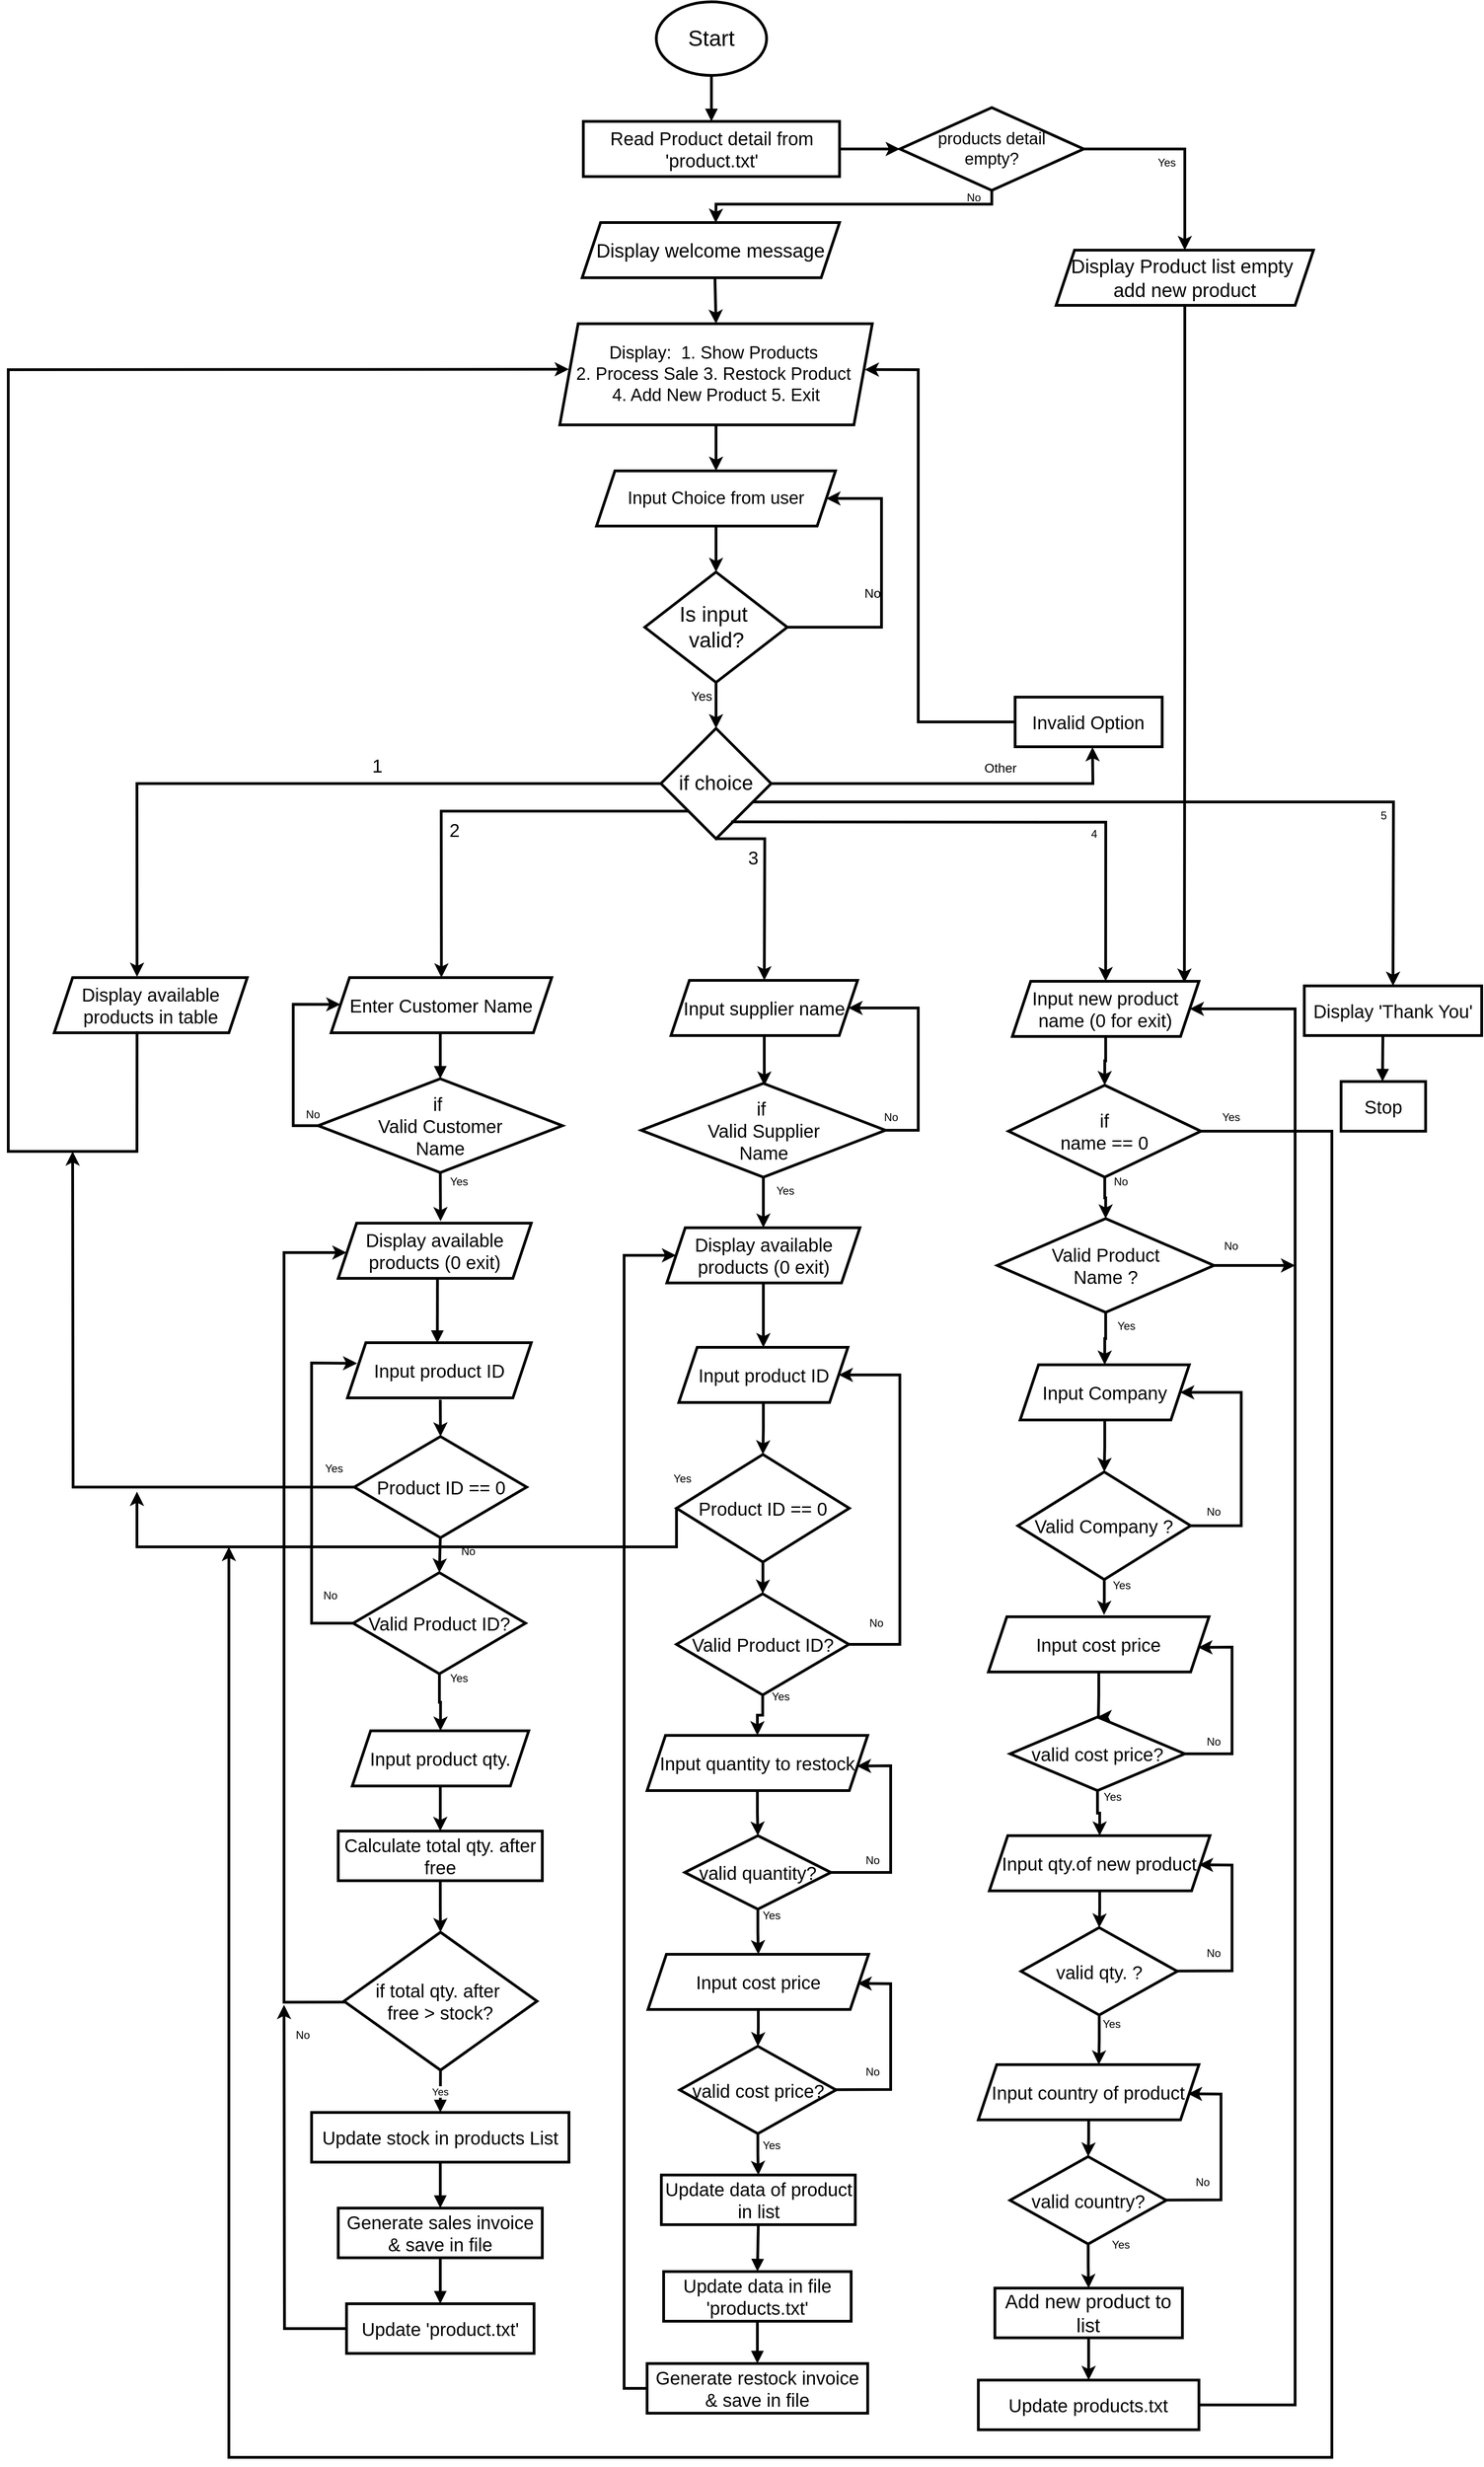 <mxfile version="27.0.3">
  <diagram id="C5RBs43oDa-KdzZeNtuy" name="Page-1">
    <mxGraphModel grid="1" page="1" gridSize="10" guides="1" tooltips="1" connect="1" arrows="1" fold="1" pageScale="1" pageWidth="827" pageHeight="1169" math="0" shadow="0">
      <root>
        <mxCell id="WIyWlLk6GJQsqaUBKTNV-0" />
        <mxCell id="WIyWlLk6GJQsqaUBKTNV-1" parent="WIyWlLk6GJQsqaUBKTNV-0" />
        <mxCell id="2gYAxQZ4vQrhyPW2zkAL-4" value="Is input &#xa;valid?" style="rhombus;strokeWidth=3;whiteSpace=wrap;fontSize=23;" vertex="1" parent="WIyWlLk6GJQsqaUBKTNV-1">
          <mxGeometry x="1002.5" y="420" width="155" height="120" as="geometry" />
        </mxCell>
        <mxCell id="2gYAxQZ4vQrhyPW2zkAL-9" value="Invalid Option" style="whiteSpace=wrap;strokeWidth=3;fontSize=20;" vertex="1" parent="WIyWlLk6GJQsqaUBKTNV-1">
          <mxGeometry x="1405.37" y="556" width="160" height="54" as="geometry" />
        </mxCell>
        <mxCell id="2gYAxQZ4vQrhyPW2zkAL-15" value="Product ID == 0" style="rhombus;strokeWidth=3;whiteSpace=wrap;fontSize=20;" vertex="1" parent="WIyWlLk6GJQsqaUBKTNV-1">
          <mxGeometry x="686.5" y="1360" width="187.5" height="110" as="geometry" />
        </mxCell>
        <mxCell id="2gYAxQZ4vQrhyPW2zkAL-18" value="if total qty. after &#xa;free &gt; stock?" style="rhombus;strokeWidth=3;whiteSpace=wrap;fontSize=20;" vertex="1" parent="WIyWlLk6GJQsqaUBKTNV-1">
          <mxGeometry x="675.25" y="1899" width="210" height="150" as="geometry" />
        </mxCell>
        <mxCell id="2gYAxQZ4vQrhyPW2zkAL-19" value="Update stock in products List" style="whiteSpace=wrap;strokeWidth=3;fontSize=20;" vertex="1" parent="WIyWlLk6GJQsqaUBKTNV-1">
          <mxGeometry x="640" y="2095" width="280" height="54" as="geometry" />
        </mxCell>
        <mxCell id="2gYAxQZ4vQrhyPW2zkAL-20" value="Generate sales invoice &amp; save in file" style="whiteSpace=wrap;strokeWidth=3;fontSize=20;" vertex="1" parent="WIyWlLk6GJQsqaUBKTNV-1">
          <mxGeometry x="669" y="2199" width="222" height="54" as="geometry" />
        </mxCell>
        <mxCell id="nobR14GcMmVZkd8fnn23-157" style="edgeStyle=orthogonalEdgeStyle;rounded=0;orthogonalLoop=1;jettySize=auto;html=1;strokeWidth=3;" edge="1" parent="WIyWlLk6GJQsqaUBKTNV-1" source="2gYAxQZ4vQrhyPW2zkAL-21">
          <mxGeometry relative="1" as="geometry">
            <mxPoint x="610" y="1978" as="targetPoint" />
          </mxGeometry>
        </mxCell>
        <mxCell id="2gYAxQZ4vQrhyPW2zkAL-21" value="Update &#39;product.txt&#39;" style="whiteSpace=wrap;strokeWidth=3;fontSize=20;" vertex="1" parent="WIyWlLk6GJQsqaUBKTNV-1">
          <mxGeometry x="678" y="2303" width="204" height="54" as="geometry" />
        </mxCell>
        <mxCell id="nobR14GcMmVZkd8fnn23-161" style="edgeStyle=orthogonalEdgeStyle;rounded=0;orthogonalLoop=1;jettySize=auto;html=1;entryX=0.5;entryY=0;entryDx=0;entryDy=0;strokeWidth=3;" edge="1" parent="WIyWlLk6GJQsqaUBKTNV-1" source="2gYAxQZ4vQrhyPW2zkAL-25" target="nobR14GcMmVZkd8fnn23-159">
          <mxGeometry relative="1" as="geometry" />
        </mxCell>
        <mxCell id="nobR14GcMmVZkd8fnn23-174" style="edgeStyle=orthogonalEdgeStyle;rounded=0;orthogonalLoop=1;jettySize=auto;html=1;exitX=0;exitY=0.5;exitDx=0;exitDy=0;strokeWidth=3;" edge="1" parent="WIyWlLk6GJQsqaUBKTNV-1" source="2gYAxQZ4vQrhyPW2zkAL-25">
          <mxGeometry relative="1" as="geometry">
            <mxPoint x="450" y="1420" as="targetPoint" />
            <Array as="points">
              <mxPoint x="1037" y="1480" />
              <mxPoint x="450" y="1480" />
            </Array>
          </mxGeometry>
        </mxCell>
        <mxCell id="2gYAxQZ4vQrhyPW2zkAL-25" value="Product ID == 0" style="rhombus;strokeWidth=3;whiteSpace=wrap;fontSize=20;" vertex="1" parent="WIyWlLk6GJQsqaUBKTNV-1">
          <mxGeometry x="1037" y="1379.5" width="188" height="117" as="geometry" />
        </mxCell>
        <mxCell id="nobR14GcMmVZkd8fnn23-61" style="edgeStyle=orthogonalEdgeStyle;rounded=0;orthogonalLoop=1;jettySize=auto;html=1;entryX=0.5;entryY=0;entryDx=0;entryDy=0;strokeWidth=3;" edge="1" parent="WIyWlLk6GJQsqaUBKTNV-1" source="2gYAxQZ4vQrhyPW2zkAL-27" target="2QDO2DE-Og6qvGLziXUL-4">
          <mxGeometry relative="1" as="geometry" />
        </mxCell>
        <mxCell id="2gYAxQZ4vQrhyPW2zkAL-27" value="valid quantity?" style="rhombus;strokeWidth=3;whiteSpace=wrap;fontSize=20;" vertex="1" parent="WIyWlLk6GJQsqaUBKTNV-1">
          <mxGeometry x="1046" y="1794" width="159" height="80" as="geometry" />
        </mxCell>
        <mxCell id="nobR14GcMmVZkd8fnn23-69" style="edgeStyle=orthogonalEdgeStyle;rounded=0;orthogonalLoop=1;jettySize=auto;html=1;entryX=0.5;entryY=0;entryDx=0;entryDy=0;strokeWidth=3;" edge="1" parent="WIyWlLk6GJQsqaUBKTNV-1" source="2gYAxQZ4vQrhyPW2zkAL-29" target="2gYAxQZ4vQrhyPW2zkAL-30">
          <mxGeometry relative="1" as="geometry" />
        </mxCell>
        <mxCell id="2gYAxQZ4vQrhyPW2zkAL-29" value="valid cost price?" style="rhombus;strokeWidth=3;whiteSpace=wrap;fontSize=20;" vertex="1" parent="WIyWlLk6GJQsqaUBKTNV-1">
          <mxGeometry x="1040.5" y="2023" width="170" height="95" as="geometry" />
        </mxCell>
        <mxCell id="2gYAxQZ4vQrhyPW2zkAL-30" value="Update data of product in list" style="whiteSpace=wrap;strokeWidth=3;fontSize=20;" vertex="1" parent="WIyWlLk6GJQsqaUBKTNV-1">
          <mxGeometry x="1020.5" y="2163" width="211" height="54" as="geometry" />
        </mxCell>
        <mxCell id="2gYAxQZ4vQrhyPW2zkAL-31" value="Update data in file &#39;products.txt&#39;" style="whiteSpace=wrap;strokeWidth=3;fontSize=20;" vertex="1" parent="WIyWlLk6GJQsqaUBKTNV-1">
          <mxGeometry x="1023" y="2268" width="204" height="54" as="geometry" />
        </mxCell>
        <mxCell id="nobR14GcMmVZkd8fnn23-166" style="edgeStyle=orthogonalEdgeStyle;rounded=0;orthogonalLoop=1;jettySize=auto;html=1;entryX=0;entryY=0.5;entryDx=0;entryDy=0;strokeWidth=3;" edge="1" parent="WIyWlLk6GJQsqaUBKTNV-1" source="2gYAxQZ4vQrhyPW2zkAL-32" target="nobR14GcMmVZkd8fnn23-57">
          <mxGeometry relative="1" as="geometry">
            <Array as="points">
              <mxPoint x="980" y="2395" />
              <mxPoint x="980" y="1163" />
            </Array>
          </mxGeometry>
        </mxCell>
        <mxCell id="2gYAxQZ4vQrhyPW2zkAL-32" value="Generate restock invoice &amp; save in file" style="whiteSpace=wrap;strokeWidth=3;fontSize=20;" vertex="1" parent="WIyWlLk6GJQsqaUBKTNV-1">
          <mxGeometry x="1005" y="2368" width="240" height="54" as="geometry" />
        </mxCell>
        <mxCell id="2gYAxQZ4vQrhyPW2zkAL-34" value="Display &#39;Thank You&#39;" style="whiteSpace=wrap;strokeWidth=3;fontSize=20;" vertex="1" parent="WIyWlLk6GJQsqaUBKTNV-1">
          <mxGeometry x="1720" y="870" width="193" height="54" as="geometry" />
        </mxCell>
        <mxCell id="2gYAxQZ4vQrhyPW2zkAL-35" value="Stop" style="whiteSpace=wrap;strokeWidth=3;fontSize=20;" vertex="1" parent="WIyWlLk6GJQsqaUBKTNV-1">
          <mxGeometry x="1760" y="974" width="92" height="54" as="geometry" />
        </mxCell>
        <mxCell id="2gYAxQZ4vQrhyPW2zkAL-51" value="" style="curved=1;startArrow=none;endArrow=block;rounded=0;entryX=0.5;entryY=0;entryDx=0;entryDy=0;strokeWidth=3;" edge="1" parent="WIyWlLk6GJQsqaUBKTNV-1" target="nobR14GcMmVZkd8fnn23-43">
          <mxGeometry relative="1" as="geometry">
            <Array as="points" />
            <mxPoint x="780" y="922" as="sourcePoint" />
            <mxPoint x="780" y="970" as="targetPoint" />
          </mxGeometry>
        </mxCell>
        <mxCell id="2gYAxQZ4vQrhyPW2zkAL-60" value="Yes" style="curved=1;startArrow=none;endArrow=block;exitX=0.5;exitY=1;entryX=0.5;entryY=0;rounded=0;strokeWidth=3;" edge="1" parent="WIyWlLk6GJQsqaUBKTNV-1" source="2gYAxQZ4vQrhyPW2zkAL-18" target="2gYAxQZ4vQrhyPW2zkAL-19">
          <mxGeometry relative="1" as="geometry">
            <Array as="points" />
          </mxGeometry>
        </mxCell>
        <mxCell id="2gYAxQZ4vQrhyPW2zkAL-61" value="" style="curved=1;startArrow=none;endArrow=block;exitX=0.5;exitY=1;entryX=0.5;entryY=0;rounded=0;strokeWidth=3;" edge="1" parent="WIyWlLk6GJQsqaUBKTNV-1" source="2gYAxQZ4vQrhyPW2zkAL-19" target="2gYAxQZ4vQrhyPW2zkAL-20">
          <mxGeometry relative="1" as="geometry">
            <Array as="points" />
          </mxGeometry>
        </mxCell>
        <mxCell id="2gYAxQZ4vQrhyPW2zkAL-62" value="" style="curved=1;startArrow=none;endArrow=block;exitX=0.5;exitY=1;entryX=0.5;entryY=0;rounded=0;strokeWidth=3;" edge="1" parent="WIyWlLk6GJQsqaUBKTNV-1" source="2gYAxQZ4vQrhyPW2zkAL-20" target="2gYAxQZ4vQrhyPW2zkAL-21">
          <mxGeometry relative="1" as="geometry">
            <Array as="points" />
          </mxGeometry>
        </mxCell>
        <mxCell id="2gYAxQZ4vQrhyPW2zkAL-76" value="" style="curved=1;startArrow=none;endArrow=block;exitX=0.5;exitY=1;entryX=0.5;entryY=0;rounded=0;strokeWidth=3;" edge="1" parent="WIyWlLk6GJQsqaUBKTNV-1" source="2gYAxQZ4vQrhyPW2zkAL-30" target="2gYAxQZ4vQrhyPW2zkAL-31">
          <mxGeometry relative="1" as="geometry">
            <Array as="points" />
          </mxGeometry>
        </mxCell>
        <mxCell id="2gYAxQZ4vQrhyPW2zkAL-77" value="" style="curved=1;startArrow=none;endArrow=block;exitX=0.5;exitY=1;entryX=0.5;entryY=0;rounded=0;strokeWidth=3;" edge="1" parent="WIyWlLk6GJQsqaUBKTNV-1" source="2gYAxQZ4vQrhyPW2zkAL-31" target="2gYAxQZ4vQrhyPW2zkAL-32">
          <mxGeometry relative="1" as="geometry">
            <Array as="points" />
          </mxGeometry>
        </mxCell>
        <mxCell id="2gYAxQZ4vQrhyPW2zkAL-81" value="" style="curved=1;startArrow=none;endArrow=block;exitX=0.5;exitY=1.01;entryX=0.49;entryY=0.01;rounded=0;strokeWidth=3;" edge="1" parent="WIyWlLk6GJQsqaUBKTNV-1" target="2gYAxQZ4vQrhyPW2zkAL-35">
          <mxGeometry relative="1" as="geometry">
            <Array as="points" />
            <mxPoint x="1805.5" y="924" as="sourcePoint" />
          </mxGeometry>
        </mxCell>
        <mxCell id="2gYAxQZ4vQrhyPW2zkAL-83" value="&lt;font style=&quot;font-size: 24px;&quot;&gt;Start&lt;/font&gt;" style="ellipse;whiteSpace=wrap;html=1;strokeWidth=3;" vertex="1" parent="WIyWlLk6GJQsqaUBKTNV-1">
          <mxGeometry x="1015" y="-200" width="120" height="80" as="geometry" />
        </mxCell>
        <mxCell id="2gYAxQZ4vQrhyPW2zkAL-84" value="&lt;font style=&quot;font-size: 19px;&quot;&gt;Input Choice from user&lt;/font&gt;" style="shape=parallelogram;perimeter=parallelogramPerimeter;whiteSpace=wrap;html=1;fixedSize=1;strokeWidth=3;" vertex="1" parent="WIyWlLk6GJQsqaUBKTNV-1">
          <mxGeometry x="950" y="310" width="260" height="60" as="geometry" />
        </mxCell>
        <mxCell id="2gYAxQZ4vQrhyPW2zkAL-93" value="" style="curved=1;startArrow=none;endArrow=block;exitX=0.5;exitY=1;rounded=0;exitDx=0;exitDy=0;strokeWidth=3;" edge="1" parent="WIyWlLk6GJQsqaUBKTNV-1" source="2gYAxQZ4vQrhyPW2zkAL-83" target="2gYAxQZ4vQrhyPW2zkAL-2">
          <mxGeometry relative="1" as="geometry">
            <Array as="points" />
            <mxPoint x="1069" y="490" as="sourcePoint" />
            <mxPoint x="1071" y="660" as="targetPoint" />
          </mxGeometry>
        </mxCell>
        <mxCell id="nobR14GcMmVZkd8fnn23-144" style="edgeStyle=orthogonalEdgeStyle;rounded=0;orthogonalLoop=1;jettySize=auto;html=1;entryX=0;entryY=0.5;entryDx=0;entryDy=0;strokeWidth=3;" edge="1" parent="WIyWlLk6GJQsqaUBKTNV-1" source="2gYAxQZ4vQrhyPW2zkAL-2" target="nobR14GcMmVZkd8fnn23-142">
          <mxGeometry relative="1" as="geometry" />
        </mxCell>
        <mxCell id="2gYAxQZ4vQrhyPW2zkAL-2" value="Read Product detail from &#39;product.txt&#39;" style="whiteSpace=wrap;strokeWidth=3;fontSize=20;" vertex="1" parent="WIyWlLk6GJQsqaUBKTNV-1">
          <mxGeometry x="935.62" y="-70" width="278.75" height="60" as="geometry" />
        </mxCell>
        <mxCell id="2gYAxQZ4vQrhyPW2zkAL-94" value="&lt;font style=&quot;font-size: 19px;&quot;&gt;Display:&amp;nbsp;&amp;nbsp;&lt;/font&gt;&lt;span style=&quot;font-size: 19px; background-color: transparent; color: light-dark(rgb(0, 0, 0), rgb(255, 255, 255));&quot;&gt;1. Show Products&amp;nbsp;&lt;/span&gt;&lt;div&gt;&lt;div&gt;&lt;font style=&quot;font-size: 19px;&quot;&gt;2. Process Sale&amp;nbsp;&lt;/font&gt;&lt;span style=&quot;font-size: 19px; background-color: transparent; color: light-dark(rgb(0, 0, 0), rgb(255, 255, 255));&quot;&gt;3.&amp;nbsp;&lt;/span&gt;&lt;span style=&quot;font-size: 19px; background-color: transparent; color: light-dark(rgb(0, 0, 0), rgb(255, 255, 255));&quot;&gt;Restock Product&amp;nbsp;&lt;/span&gt;&lt;/div&gt;&lt;div&gt;&lt;span style=&quot;background-color: transparent; color: light-dark(rgb(0, 0, 0), rgb(255, 255, 255));&quot;&gt;&lt;font style=&quot;font-size: 19px;&quot;&gt;4. Add New Product&amp;nbsp;&lt;/font&gt;&lt;/span&gt;&lt;span style=&quot;font-size: 19px; background-color: transparent; color: light-dark(rgb(0, 0, 0), rgb(255, 255, 255));&quot;&gt;5. Exit&lt;/span&gt;&lt;/div&gt;&lt;/div&gt;" style="shape=parallelogram;perimeter=parallelogramPerimeter;whiteSpace=wrap;html=1;fixedSize=1;strokeWidth=3;" vertex="1" parent="WIyWlLk6GJQsqaUBKTNV-1">
          <mxGeometry x="910" y="150" width="340" height="110" as="geometry" />
        </mxCell>
        <mxCell id="2gYAxQZ4vQrhyPW2zkAL-96" value="&lt;font style=&quot;font-size: 22px;&quot;&gt;if choice&lt;/font&gt;" style="strokeWidth=3;html=1;shape=mxgraph.flowchart.decision;whiteSpace=wrap;" vertex="1" parent="WIyWlLk6GJQsqaUBKTNV-1">
          <mxGeometry x="1020" y="590" width="120" height="120" as="geometry" />
        </mxCell>
        <mxCell id="2gYAxQZ4vQrhyPW2zkAL-97" value="" style="endArrow=classic;html=1;rounded=0;entryX=0.429;entryY=-0.014;entryDx=0;entryDy=0;exitX=0;exitY=0.5;exitDx=0;exitDy=0;exitPerimeter=0;strokeWidth=3;entryPerimeter=0;" edge="1" parent="WIyWlLk6GJQsqaUBKTNV-1" source="2gYAxQZ4vQrhyPW2zkAL-96" target="nobR14GcMmVZkd8fnn23-28">
          <mxGeometry width="50" height="50" relative="1" as="geometry">
            <mxPoint x="1032" y="733" as="sourcePoint" />
            <mxPoint x="433" y="930" as="targetPoint" />
            <Array as="points">
              <mxPoint x="450" y="650" />
            </Array>
          </mxGeometry>
        </mxCell>
        <mxCell id="2gYAxQZ4vQrhyPW2zkAL-101" value="&lt;font style=&quot;font-size: 20px;&quot;&gt;1&lt;/font&gt;" style="text;html=1;align=center;verticalAlign=middle;resizable=0;points=[];autosize=1;strokeColor=none;fillColor=none;strokeWidth=3;" vertex="1" parent="WIyWlLk6GJQsqaUBKTNV-1">
          <mxGeometry x="696" y="610" width="30" height="40" as="geometry" />
        </mxCell>
        <mxCell id="2gYAxQZ4vQrhyPW2zkAL-102" value="&lt;font style=&quot;font-size: 20px;&quot;&gt;2&lt;/font&gt;" style="text;html=1;align=center;verticalAlign=middle;resizable=0;points=[];autosize=1;strokeColor=none;fillColor=none;strokeWidth=3;" vertex="1" parent="WIyWlLk6GJQsqaUBKTNV-1">
          <mxGeometry x="780" y="680" width="30" height="40" as="geometry" />
        </mxCell>
        <mxCell id="2gYAxQZ4vQrhyPW2zkAL-104" value="&lt;font style=&quot;font-size: 20px;&quot;&gt;3&lt;/font&gt;" style="text;html=1;align=center;verticalAlign=middle;resizable=0;points=[];autosize=1;strokeColor=none;fillColor=none;strokeWidth=3;" vertex="1" parent="WIyWlLk6GJQsqaUBKTNV-1">
          <mxGeometry x="1105" y="710" width="30" height="40" as="geometry" />
        </mxCell>
        <mxCell id="2gYAxQZ4vQrhyPW2zkAL-135" value="" style="endArrow=classic;html=1;rounded=0;entryX=0.526;entryY=1.007;entryDx=0;entryDy=0;exitX=1;exitY=0.5;exitDx=0;exitDy=0;exitPerimeter=0;strokeWidth=3;entryPerimeter=0;" edge="1" parent="WIyWlLk6GJQsqaUBKTNV-1" source="2gYAxQZ4vQrhyPW2zkAL-96" target="2gYAxQZ4vQrhyPW2zkAL-9">
          <mxGeometry width="50" height="50" relative="1" as="geometry">
            <mxPoint x="1111" y="713" as="sourcePoint" />
            <mxPoint x="1640.04" y="1006.026" as="targetPoint" />
            <Array as="points">
              <mxPoint x="1490" y="650" />
            </Array>
          </mxGeometry>
        </mxCell>
        <mxCell id="2gYAxQZ4vQrhyPW2zkAL-138" value="&lt;font style=&quot;font-size: 20px;&quot;&gt;Enter Customer Name&lt;/font&gt;" style="shape=parallelogram;perimeter=parallelogramPerimeter;whiteSpace=wrap;html=1;fixedSize=1;strokeWidth=3;" vertex="1" parent="WIyWlLk6GJQsqaUBKTNV-1">
          <mxGeometry x="661.25" y="861" width="240" height="60" as="geometry" />
        </mxCell>
        <mxCell id="2QDO2DE-Og6qvGLziXUL-3" value="&lt;span style=&quot;font-size: 20px;&quot;&gt;Input product qty.&lt;/span&gt;" style="shape=parallelogram;perimeter=parallelogramPerimeter;whiteSpace=wrap;html=1;fixedSize=1;strokeWidth=3;" vertex="1" parent="WIyWlLk6GJQsqaUBKTNV-1">
          <mxGeometry x="684.25" y="1680" width="192" height="60" as="geometry" />
        </mxCell>
        <mxCell id="nobR14GcMmVZkd8fnn23-65" style="edgeStyle=orthogonalEdgeStyle;rounded=0;orthogonalLoop=1;jettySize=auto;html=1;entryX=0.5;entryY=0;entryDx=0;entryDy=0;strokeWidth=3;" edge="1" parent="WIyWlLk6GJQsqaUBKTNV-1" source="2QDO2DE-Og6qvGLziXUL-4" target="2gYAxQZ4vQrhyPW2zkAL-29">
          <mxGeometry relative="1" as="geometry" />
        </mxCell>
        <mxCell id="2QDO2DE-Og6qvGLziXUL-4" value="&lt;span style=&quot;font-size: 20px;&quot;&gt;Input cost price&lt;/span&gt;" style="shape=parallelogram;perimeter=parallelogramPerimeter;whiteSpace=wrap;html=1;fixedSize=1;strokeWidth=3;" vertex="1" parent="WIyWlLk6GJQsqaUBKTNV-1">
          <mxGeometry x="1006" y="1923" width="240" height="60" as="geometry" />
        </mxCell>
        <mxCell id="nobR14GcMmVZkd8fnn23-60" style="edgeStyle=orthogonalEdgeStyle;rounded=0;orthogonalLoop=1;jettySize=auto;html=1;entryX=0.5;entryY=0;entryDx=0;entryDy=0;strokeWidth=3;" edge="1" parent="WIyWlLk6GJQsqaUBKTNV-1" source="2QDO2DE-Og6qvGLziXUL-5" target="2gYAxQZ4vQrhyPW2zkAL-27">
          <mxGeometry relative="1" as="geometry" />
        </mxCell>
        <mxCell id="2QDO2DE-Og6qvGLziXUL-5" value="&lt;span style=&quot;font-size: 20px;&quot;&gt;Input quantity to restock&lt;/span&gt;" style="shape=parallelogram;perimeter=parallelogramPerimeter;whiteSpace=wrap;html=1;fixedSize=1;strokeWidth=3;" vertex="1" parent="WIyWlLk6GJQsqaUBKTNV-1">
          <mxGeometry x="1005" y="1685" width="240" height="60" as="geometry" />
        </mxCell>
        <mxCell id="nobR14GcMmVZkd8fnn23-62" style="edgeStyle=orthogonalEdgeStyle;rounded=0;orthogonalLoop=1;jettySize=auto;html=1;entryX=0.5;entryY=0;entryDx=0;entryDy=0;strokeWidth=3;" edge="1" parent="WIyWlLk6GJQsqaUBKTNV-1" source="2QDO2DE-Og6qvGLziXUL-6" target="2gYAxQZ4vQrhyPW2zkAL-25">
          <mxGeometry relative="1" as="geometry" />
        </mxCell>
        <mxCell id="2QDO2DE-Og6qvGLziXUL-6" value="&lt;span style=&quot;font-size: 20px;&quot;&gt;Input product ID&lt;/span&gt;" style="shape=parallelogram;perimeter=parallelogramPerimeter;whiteSpace=wrap;html=1;fixedSize=1;strokeWidth=3;" vertex="1" parent="WIyWlLk6GJQsqaUBKTNV-1">
          <mxGeometry x="1039.5" y="1263" width="184" height="60" as="geometry" />
        </mxCell>
        <mxCell id="nobR14GcMmVZkd8fnn23-54" style="edgeStyle=orthogonalEdgeStyle;rounded=0;orthogonalLoop=1;jettySize=auto;html=1;entryX=0.504;entryY=0.024;entryDx=0;entryDy=0;entryPerimeter=0;strokeWidth=3;" edge="1" parent="WIyWlLk6GJQsqaUBKTNV-1" source="2QDO2DE-Og6qvGLziXUL-7" target="nobR14GcMmVZkd8fnn23-53">
          <mxGeometry relative="1" as="geometry">
            <mxPoint x="1132.5" y="975" as="targetPoint" />
          </mxGeometry>
        </mxCell>
        <mxCell id="2QDO2DE-Og6qvGLziXUL-7" value="&lt;span style=&quot;font-size: 20px;&quot;&gt;Input supplier name&lt;/span&gt;" style="shape=parallelogram;perimeter=parallelogramPerimeter;whiteSpace=wrap;html=1;fixedSize=1;strokeWidth=3;" vertex="1" parent="WIyWlLk6GJQsqaUBKTNV-1">
          <mxGeometry x="1031" y="864" width="203" height="60" as="geometry" />
        </mxCell>
        <mxCell id="nobR14GcMmVZkd8fnn23-0" value="" style="endArrow=classic;html=1;rounded=0;strokeWidth=3;exitX=0.516;exitY=1.025;exitDx=0;exitDy=0;exitPerimeter=0;" edge="1" parent="WIyWlLk6GJQsqaUBKTNV-1" source="nobR14GcMmVZkd8fnn23-4">
          <mxGeometry width="50" height="50" relative="1" as="geometry">
            <mxPoint x="1079.87" y="94" as="sourcePoint" />
            <mxPoint x="1080" y="150" as="targetPoint" />
          </mxGeometry>
        </mxCell>
        <mxCell id="nobR14GcMmVZkd8fnn23-4" value="&lt;font style=&quot;font-size: 21px;&quot;&gt;Display welcome message&lt;/font&gt;" style="shape=parallelogram;perimeter=parallelogramPerimeter;whiteSpace=wrap;html=1;fixedSize=1;strokeWidth=3;" vertex="1" parent="WIyWlLk6GJQsqaUBKTNV-1">
          <mxGeometry x="934.37" y="40" width="280" height="60" as="geometry" />
        </mxCell>
        <mxCell id="nobR14GcMmVZkd8fnn23-5" value="" style="endArrow=classic;html=1;rounded=0;entryX=0.5;entryY=0;entryDx=0;entryDy=0;strokeWidth=3;" edge="1" parent="WIyWlLk6GJQsqaUBKTNV-1" target="2gYAxQZ4vQrhyPW2zkAL-84">
          <mxGeometry width="50" height="50" relative="1" as="geometry">
            <mxPoint x="1080" y="260" as="sourcePoint" />
            <mxPoint x="1130" y="210" as="targetPoint" />
          </mxGeometry>
        </mxCell>
        <mxCell id="nobR14GcMmVZkd8fnn23-6" value="" style="endArrow=classic;html=1;rounded=0;entryX=0.5;entryY=0;entryDx=0;entryDy=0;strokeWidth=3;" edge="1" parent="WIyWlLk6GJQsqaUBKTNV-1" target="2gYAxQZ4vQrhyPW2zkAL-4">
          <mxGeometry width="50" height="50" relative="1" as="geometry">
            <mxPoint x="1080" y="370" as="sourcePoint" />
            <mxPoint x="1130" y="320" as="targetPoint" />
          </mxGeometry>
        </mxCell>
        <mxCell id="nobR14GcMmVZkd8fnn23-7" value="" style="endArrow=classic;html=1;rounded=0;entryX=0.5;entryY=0;entryDx=0;entryDy=0;entryPerimeter=0;strokeWidth=3;" edge="1" parent="WIyWlLk6GJQsqaUBKTNV-1" target="2gYAxQZ4vQrhyPW2zkAL-96">
          <mxGeometry width="50" height="50" relative="1" as="geometry">
            <mxPoint x="1080" y="540" as="sourcePoint" />
            <mxPoint x="1130" y="490" as="targetPoint" />
          </mxGeometry>
        </mxCell>
        <mxCell id="nobR14GcMmVZkd8fnn23-8" value="&lt;font style=&quot;font-size: 14px;&quot;&gt;Yes&lt;/font&gt;" style="text;html=1;align=center;verticalAlign=middle;resizable=0;points=[];autosize=1;strokeColor=none;fillColor=none;strokeWidth=3;" vertex="1" parent="WIyWlLk6GJQsqaUBKTNV-1">
          <mxGeometry x="1039" y="540" width="50" height="30" as="geometry" />
        </mxCell>
        <mxCell id="nobR14GcMmVZkd8fnn23-9" value="" style="endArrow=classic;html=1;rounded=0;entryX=1;entryY=0.5;entryDx=0;entryDy=0;exitX=1;exitY=0.5;exitDx=0;exitDy=0;strokeWidth=3;" edge="1" parent="WIyWlLk6GJQsqaUBKTNV-1" source="2gYAxQZ4vQrhyPW2zkAL-4" target="2gYAxQZ4vQrhyPW2zkAL-84">
          <mxGeometry width="50" height="50" relative="1" as="geometry">
            <mxPoint x="1160" y="480" as="sourcePoint" />
            <mxPoint x="1210" y="430" as="targetPoint" />
            <Array as="points">
              <mxPoint x="1260" y="480" />
              <mxPoint x="1260" y="340" />
            </Array>
          </mxGeometry>
        </mxCell>
        <mxCell id="nobR14GcMmVZkd8fnn23-10" value="&lt;font style=&quot;font-size: 14px;&quot;&gt;No&lt;/font&gt;" style="text;html=1;align=center;verticalAlign=middle;resizable=0;points=[];autosize=1;strokeColor=none;fillColor=none;strokeWidth=3;" vertex="1" parent="WIyWlLk6GJQsqaUBKTNV-1">
          <mxGeometry x="1230" y="428" width="40" height="30" as="geometry" />
        </mxCell>
        <mxCell id="nobR14GcMmVZkd8fnn23-20" value="&lt;font style=&quot;font-size: 14px;&quot;&gt;Other&lt;/font&gt;" style="text;html=1;align=center;verticalAlign=middle;resizable=0;points=[];autosize=1;strokeColor=none;fillColor=none;strokeWidth=3;" vertex="1" parent="WIyWlLk6GJQsqaUBKTNV-1">
          <mxGeometry x="1359" y="618" width="60" height="30" as="geometry" />
        </mxCell>
        <mxCell id="nobR14GcMmVZkd8fnn23-28" value="&lt;font style=&quot;font-size: 20px;&quot;&gt;Display&amp;nbsp;&lt;/font&gt;&lt;span style=&quot;font-size: 20px; background-color: transparent; color: light-dark(rgb(0, 0, 0), rgb(255, 255, 255));&quot;&gt;available&lt;/span&gt;&lt;div&gt;&lt;span style=&quot;font-size: 20px; background-color: transparent; color: light-dark(rgb(0, 0, 0), rgb(255, 255, 255));&quot;&gt;products in table&lt;/span&gt;&lt;/div&gt;" style="shape=parallelogram;perimeter=parallelogramPerimeter;whiteSpace=wrap;html=1;fixedSize=1;strokeWidth=3;" vertex="1" parent="WIyWlLk6GJQsqaUBKTNV-1">
          <mxGeometry x="360" y="861" width="210" height="60" as="geometry" />
        </mxCell>
        <mxCell id="nobR14GcMmVZkd8fnn23-29" value="" style="endArrow=classic;html=1;rounded=0;entryX=0.029;entryY=0.45;entryDx=0;entryDy=0;entryPerimeter=0;strokeWidth=3;exitX=0.429;exitY=0.973;exitDx=0;exitDy=0;exitPerimeter=0;" edge="1" parent="WIyWlLk6GJQsqaUBKTNV-1" target="2gYAxQZ4vQrhyPW2zkAL-94" source="nobR14GcMmVZkd8fnn23-28">
          <mxGeometry width="50" height="50" relative="1" as="geometry">
            <mxPoint x="310" y="860" as="sourcePoint" />
            <mxPoint x="920" y="200" as="targetPoint" />
            <Array as="points">
              <mxPoint x="450" y="1050" />
              <mxPoint x="310" y="1050" />
              <mxPoint x="310" y="200" />
            </Array>
          </mxGeometry>
        </mxCell>
        <mxCell id="nobR14GcMmVZkd8fnn23-31" value="" style="endArrow=classic;html=1;rounded=0;entryX=0.5;entryY=0;entryDx=0;entryDy=0;strokeWidth=3;" edge="1" parent="WIyWlLk6GJQsqaUBKTNV-1" target="2gYAxQZ4vQrhyPW2zkAL-138">
          <mxGeometry width="50" height="50" relative="1" as="geometry">
            <mxPoint x="1050" y="680" as="sourcePoint" />
            <mxPoint x="1100" y="630" as="targetPoint" />
            <Array as="points">
              <mxPoint x="781" y="680" />
            </Array>
          </mxGeometry>
        </mxCell>
        <mxCell id="nobR14GcMmVZkd8fnn23-32" value="&lt;font style=&quot;font-size: 20px;&quot;&gt;Display available products (0 exit)&lt;/font&gt;" style="shape=parallelogram;perimeter=parallelogramPerimeter;whiteSpace=wrap;html=1;fixedSize=1;strokeWidth=3;" vertex="1" parent="WIyWlLk6GJQsqaUBKTNV-1">
          <mxGeometry x="669" y="1128" width="210" height="60" as="geometry" />
        </mxCell>
        <mxCell id="nobR14GcMmVZkd8fnn23-33" value="" style="curved=1;startArrow=none;endArrow=block;exitX=0.514;exitY=1.006;rounded=0;exitDx=0;exitDy=0;exitPerimeter=0;entryX=0.489;entryY=0.007;entryDx=0;entryDy=0;entryPerimeter=0;strokeWidth=3;" edge="1" parent="WIyWlLk6GJQsqaUBKTNV-1" source="nobR14GcMmVZkd8fnn23-32" target="2QDO2DE-Og6qvGLziXUL-0">
          <mxGeometry relative="1" as="geometry">
            <Array as="points" />
            <mxPoint x="775" y="1260" as="targetPoint" />
            <mxPoint x="774" y="1188" as="sourcePoint" />
          </mxGeometry>
        </mxCell>
        <mxCell id="2QDO2DE-Og6qvGLziXUL-0" value="&lt;span style=&quot;font-size: 20px;&quot;&gt;Input product ID&lt;/span&gt;" style="shape=parallelogram;perimeter=parallelogramPerimeter;whiteSpace=wrap;html=1;fixedSize=1;strokeWidth=3;" vertex="1" parent="WIyWlLk6GJQsqaUBKTNV-1">
          <mxGeometry x="679" y="1258" width="200" height="60" as="geometry" />
        </mxCell>
        <mxCell id="nobR14GcMmVZkd8fnn23-34" value="" style="endArrow=classic;html=1;rounded=0;entryX=0.5;entryY=0;entryDx=0;entryDy=0;strokeWidth=3;" edge="1" parent="WIyWlLk6GJQsqaUBKTNV-1" target="2gYAxQZ4vQrhyPW2zkAL-15">
          <mxGeometry width="50" height="50" relative="1" as="geometry">
            <mxPoint x="780" y="1320" as="sourcePoint" />
            <mxPoint x="830" y="1270" as="targetPoint" />
          </mxGeometry>
        </mxCell>
        <mxCell id="nobR14GcMmVZkd8fnn23-35" value="" style="endArrow=classic;html=1;rounded=0;strokeWidth=3;entryX=0.5;entryY=0;entryDx=0;entryDy=0;" edge="1" parent="WIyWlLk6GJQsqaUBKTNV-1" target="nobR14GcMmVZkd8fnn23-158">
          <mxGeometry width="50" height="50" relative="1" as="geometry">
            <mxPoint x="780" y="1471" as="sourcePoint" />
            <mxPoint x="780" y="1510" as="targetPoint" />
          </mxGeometry>
        </mxCell>
        <mxCell id="nobR14GcMmVZkd8fnn23-36" value="" style="endArrow=classic;html=1;rounded=0;entryX=0.5;entryY=0;entryDx=0;entryDy=0;strokeWidth=3;" edge="1" parent="WIyWlLk6GJQsqaUBKTNV-1" target="nobR14GcMmVZkd8fnn23-38">
          <mxGeometry width="50" height="50" relative="1" as="geometry">
            <mxPoint x="780" y="1739" as="sourcePoint" />
            <mxPoint x="781" y="1779" as="targetPoint" />
          </mxGeometry>
        </mxCell>
        <mxCell id="nobR14GcMmVZkd8fnn23-40" style="edgeStyle=orthogonalEdgeStyle;rounded=0;orthogonalLoop=1;jettySize=auto;html=1;entryX=0.5;entryY=0;entryDx=0;entryDy=0;strokeWidth=3;" edge="1" parent="WIyWlLk6GJQsqaUBKTNV-1" source="nobR14GcMmVZkd8fnn23-38" target="2gYAxQZ4vQrhyPW2zkAL-18">
          <mxGeometry relative="1" as="geometry" />
        </mxCell>
        <mxCell id="nobR14GcMmVZkd8fnn23-38" value="Calculate total qty. after free" style="whiteSpace=wrap;strokeWidth=3;fontSize=20;" vertex="1" parent="WIyWlLk6GJQsqaUBKTNV-1">
          <mxGeometry x="669" y="1789" width="222" height="54" as="geometry" />
        </mxCell>
        <mxCell id="nobR14GcMmVZkd8fnn23-41" value="" style="endArrow=classic;html=1;rounded=0;entryX=0.053;entryY=0.374;entryDx=0;entryDy=0;entryPerimeter=0;strokeWidth=3;exitX=0;exitY=0.5;exitDx=0;exitDy=0;" edge="1" parent="WIyWlLk6GJQsqaUBKTNV-1" source="nobR14GcMmVZkd8fnn23-158" target="2QDO2DE-Og6qvGLziXUL-0">
          <mxGeometry width="50" height="50" relative="1" as="geometry">
            <mxPoint x="680" y="1560" as="sourcePoint" />
            <mxPoint x="650" y="1300" as="targetPoint" />
            <Array as="points">
              <mxPoint x="640" y="1563" />
              <mxPoint x="640" y="1415" />
              <mxPoint x="640" y="1280" />
            </Array>
          </mxGeometry>
        </mxCell>
        <mxCell id="nobR14GcMmVZkd8fnn23-43" value="if &#xa;Valid Customer&#xa;Name" style="rhombus;strokeWidth=3;whiteSpace=wrap;fontSize=20;" vertex="1" parent="WIyWlLk6GJQsqaUBKTNV-1">
          <mxGeometry x="647.12" y="971" width="265.75" height="102" as="geometry" />
        </mxCell>
        <mxCell id="nobR14GcMmVZkd8fnn23-44" value="" style="endArrow=classic;html=1;rounded=0;entryX=0.53;entryY=-0.035;entryDx=0;entryDy=0;entryPerimeter=0;exitX=0.5;exitY=1;exitDx=0;exitDy=0;strokeWidth=3;" edge="1" parent="WIyWlLk6GJQsqaUBKTNV-1" source="nobR14GcMmVZkd8fnn23-43" target="nobR14GcMmVZkd8fnn23-32">
          <mxGeometry width="50" height="50" relative="1" as="geometry">
            <mxPoint x="780" y="1070" as="sourcePoint" />
            <mxPoint x="830" y="1020" as="targetPoint" />
          </mxGeometry>
        </mxCell>
        <mxCell id="nobR14GcMmVZkd8fnn23-45" value="" style="endArrow=classic;html=1;rounded=0;exitX=0;exitY=0.5;exitDx=0;exitDy=0;entryX=0.042;entryY=0.485;entryDx=0;entryDy=0;entryPerimeter=0;strokeWidth=3;" edge="1" parent="WIyWlLk6GJQsqaUBKTNV-1" source="nobR14GcMmVZkd8fnn23-43" target="2gYAxQZ4vQrhyPW2zkAL-138">
          <mxGeometry width="50" height="50" relative="1" as="geometry">
            <mxPoint x="650" y="1030" as="sourcePoint" />
            <mxPoint x="670" y="890" as="targetPoint" />
            <Array as="points">
              <mxPoint x="620" y="1022" />
              <mxPoint x="620" y="890" />
            </Array>
          </mxGeometry>
        </mxCell>
        <mxCell id="nobR14GcMmVZkd8fnn23-51" style="edgeStyle=orthogonalEdgeStyle;rounded=0;orthogonalLoop=1;jettySize=auto;html=1;exitX=0.007;exitY=0.507;exitDx=0;exitDy=0;entryX=0.047;entryY=0.51;entryDx=0;entryDy=0;entryPerimeter=0;exitPerimeter=0;strokeWidth=3;" edge="1" parent="WIyWlLk6GJQsqaUBKTNV-1" source="2gYAxQZ4vQrhyPW2zkAL-18">
          <mxGeometry relative="1" as="geometry">
            <mxPoint x="677.99" y="1160" as="targetPoint" />
            <mxPoint x="675.24" y="1826" as="sourcePoint" />
            <Array as="points">
              <mxPoint x="610" y="1975" />
              <mxPoint x="610" y="1160" />
            </Array>
          </mxGeometry>
        </mxCell>
        <mxCell id="nobR14GcMmVZkd8fnn23-47" value="No" style="text;html=1;align=center;verticalAlign=middle;resizable=0;points=[];autosize=1;strokeColor=none;fillColor=none;strokeWidth=3;" vertex="1" parent="WIyWlLk6GJQsqaUBKTNV-1">
          <mxGeometry x="790" y="1470" width="40" height="30" as="geometry" />
        </mxCell>
        <mxCell id="nobR14GcMmVZkd8fnn23-48" value="Yes" style="text;html=1;align=center;verticalAlign=middle;resizable=0;points=[];autosize=1;strokeColor=none;fillColor=none;strokeWidth=3;" vertex="1" parent="WIyWlLk6GJQsqaUBKTNV-1">
          <mxGeometry x="644.25" y="1380" width="40" height="30" as="geometry" />
        </mxCell>
        <mxCell id="nobR14GcMmVZkd8fnn23-49" value="Yes" style="text;html=1;align=center;verticalAlign=middle;resizable=0;points=[];autosize=1;strokeColor=none;fillColor=none;strokeWidth=3;" vertex="1" parent="WIyWlLk6GJQsqaUBKTNV-1">
          <mxGeometry x="780" y="1068" width="40" height="30" as="geometry" />
        </mxCell>
        <mxCell id="nobR14GcMmVZkd8fnn23-50" value="No" style="text;html=1;align=center;verticalAlign=middle;resizable=0;points=[];autosize=1;strokeColor=none;fillColor=none;strokeWidth=3;" vertex="1" parent="WIyWlLk6GJQsqaUBKTNV-1">
          <mxGeometry x="621.25" y="995" width="40" height="30" as="geometry" />
        </mxCell>
        <mxCell id="nobR14GcMmVZkd8fnn23-52" value="No" style="text;html=1;align=center;verticalAlign=middle;resizable=0;points=[];autosize=1;strokeColor=none;fillColor=none;strokeWidth=3;" vertex="1" parent="WIyWlLk6GJQsqaUBKTNV-1">
          <mxGeometry x="610" y="1996" width="40" height="30" as="geometry" />
        </mxCell>
        <mxCell id="nobR14GcMmVZkd8fnn23-58" style="edgeStyle=orthogonalEdgeStyle;rounded=0;orthogonalLoop=1;jettySize=auto;html=1;entryX=0.5;entryY=0;entryDx=0;entryDy=0;strokeWidth=3;" edge="1" parent="WIyWlLk6GJQsqaUBKTNV-1" source="nobR14GcMmVZkd8fnn23-53" target="nobR14GcMmVZkd8fnn23-57">
          <mxGeometry relative="1" as="geometry" />
        </mxCell>
        <mxCell id="nobR14GcMmVZkd8fnn23-53" value="if &#xa;Valid Supplier&#xa;Name" style="rhombus;strokeWidth=3;whiteSpace=wrap;fontSize=20;" vertex="1" parent="WIyWlLk6GJQsqaUBKTNV-1">
          <mxGeometry x="998.63" y="976" width="265.75" height="102" as="geometry" />
        </mxCell>
        <mxCell id="nobR14GcMmVZkd8fnn23-59" style="edgeStyle=orthogonalEdgeStyle;rounded=0;orthogonalLoop=1;jettySize=auto;html=1;entryX=0.5;entryY=0;entryDx=0;entryDy=0;strokeWidth=3;" edge="1" parent="WIyWlLk6GJQsqaUBKTNV-1" source="nobR14GcMmVZkd8fnn23-57" target="2QDO2DE-Og6qvGLziXUL-6">
          <mxGeometry relative="1" as="geometry" />
        </mxCell>
        <mxCell id="nobR14GcMmVZkd8fnn23-57" value="&lt;font style=&quot;font-size: 20px;&quot;&gt;Display available products (0 exit)&lt;/font&gt;" style="shape=parallelogram;perimeter=parallelogramPerimeter;whiteSpace=wrap;html=1;fixedSize=1;strokeWidth=3;" vertex="1" parent="WIyWlLk6GJQsqaUBKTNV-1">
          <mxGeometry x="1026.5" y="1133" width="210" height="60" as="geometry" />
        </mxCell>
        <mxCell id="nobR14GcMmVZkd8fnn23-70" value="" style="endArrow=classic;html=1;rounded=0;entryX=1;entryY=0.5;entryDx=0;entryDy=0;exitX=1;exitY=0.5;exitDx=0;exitDy=0;strokeWidth=3;" edge="1" parent="WIyWlLk6GJQsqaUBKTNV-1" source="nobR14GcMmVZkd8fnn23-53" target="2QDO2DE-Og6qvGLziXUL-7">
          <mxGeometry width="50" height="50" relative="1" as="geometry">
            <mxPoint x="1260" y="1030" as="sourcePoint" />
            <mxPoint x="1310" y="980" as="targetPoint" />
            <Array as="points">
              <mxPoint x="1300" y="1027" />
              <mxPoint x="1300" y="894" />
            </Array>
          </mxGeometry>
        </mxCell>
        <mxCell id="nobR14GcMmVZkd8fnn23-71" value="No" style="text;html=1;align=center;verticalAlign=middle;resizable=0;points=[];autosize=1;strokeColor=none;fillColor=none;strokeWidth=3;" vertex="1" parent="WIyWlLk6GJQsqaUBKTNV-1">
          <mxGeometry x="1250" y="998" width="40" height="30" as="geometry" />
        </mxCell>
        <mxCell id="nobR14GcMmVZkd8fnn23-72" value="Yes" style="text;html=1;align=center;verticalAlign=middle;resizable=0;points=[];autosize=1;strokeColor=none;fillColor=none;strokeWidth=3;" vertex="1" parent="WIyWlLk6GJQsqaUBKTNV-1">
          <mxGeometry x="1135" y="1078" width="40" height="30" as="geometry" />
        </mxCell>
        <mxCell id="nobR14GcMmVZkd8fnn23-73" value="" style="endArrow=classic;html=1;rounded=0;entryX=1;entryY=0.5;entryDx=0;entryDy=0;exitX=1;exitY=0.5;exitDx=0;exitDy=0;strokeWidth=3;" edge="1" parent="WIyWlLk6GJQsqaUBKTNV-1" source="nobR14GcMmVZkd8fnn23-159" target="2QDO2DE-Og6qvGLziXUL-6">
          <mxGeometry width="50" height="50" relative="1" as="geometry">
            <mxPoint x="1230" y="1440" as="sourcePoint" />
            <mxPoint x="1270" y="1390" as="targetPoint" />
            <Array as="points">
              <mxPoint x="1280" y="1586" />
              <mxPoint x="1280" y="1438" />
              <mxPoint x="1280" y="1293" />
            </Array>
          </mxGeometry>
        </mxCell>
        <mxCell id="nobR14GcMmVZkd8fnn23-74" value="Yes" style="text;html=1;align=center;verticalAlign=middle;resizable=0;points=[];autosize=1;strokeColor=none;fillColor=none;strokeWidth=3;" vertex="1" parent="WIyWlLk6GJQsqaUBKTNV-1">
          <mxGeometry x="1023" y="1391" width="40" height="30" as="geometry" />
        </mxCell>
        <mxCell id="nobR14GcMmVZkd8fnn23-75" value="No" style="text;html=1;align=center;verticalAlign=middle;resizable=0;points=[];autosize=1;strokeColor=none;fillColor=none;strokeWidth=3;" vertex="1" parent="WIyWlLk6GJQsqaUBKTNV-1">
          <mxGeometry x="1234" y="1548" width="40" height="30" as="geometry" />
        </mxCell>
        <mxCell id="nobR14GcMmVZkd8fnn23-76" value="" style="endArrow=classic;html=1;rounded=0;entryX=0.951;entryY=0.557;entryDx=0;entryDy=0;exitX=1;exitY=0.5;exitDx=0;exitDy=0;entryPerimeter=0;strokeWidth=3;" edge="1" parent="WIyWlLk6GJQsqaUBKTNV-1" source="2gYAxQZ4vQrhyPW2zkAL-27" target="2QDO2DE-Og6qvGLziXUL-5">
          <mxGeometry width="50" height="50" relative="1" as="geometry">
            <mxPoint x="1200" y="1838" as="sourcePoint" />
            <mxPoint x="1250" y="1788" as="targetPoint" />
            <Array as="points">
              <mxPoint x="1270" y="1834" />
              <mxPoint x="1270" y="1718" />
            </Array>
          </mxGeometry>
        </mxCell>
        <mxCell id="nobR14GcMmVZkd8fnn23-77" value="No" style="text;html=1;align=center;verticalAlign=middle;resizable=0;points=[];autosize=1;strokeColor=none;fillColor=none;strokeWidth=3;" vertex="1" parent="WIyWlLk6GJQsqaUBKTNV-1">
          <mxGeometry x="1230" y="1806" width="40" height="30" as="geometry" />
        </mxCell>
        <mxCell id="nobR14GcMmVZkd8fnn23-78" value="Yes" style="text;html=1;align=center;verticalAlign=middle;resizable=0;points=[];autosize=1;strokeColor=none;fillColor=none;strokeWidth=3;" vertex="1" parent="WIyWlLk6GJQsqaUBKTNV-1">
          <mxGeometry x="1120" y="1866" width="40" height="30" as="geometry" />
        </mxCell>
        <mxCell id="nobR14GcMmVZkd8fnn23-79" value="" style="endArrow=classic;html=1;rounded=0;entryX=0.5;entryY=0;entryDx=0;entryDy=0;strokeWidth=3;" edge="1" parent="WIyWlLk6GJQsqaUBKTNV-1" target="2QDO2DE-Og6qvGLziXUL-7">
          <mxGeometry width="50" height="50" relative="1" as="geometry">
            <mxPoint x="1080" y="710" as="sourcePoint" />
            <mxPoint x="1130" y="660" as="targetPoint" />
            <Array as="points">
              <mxPoint x="1133" y="710" />
            </Array>
          </mxGeometry>
        </mxCell>
        <mxCell id="nobR14GcMmVZkd8fnn23-80" value="" style="endArrow=classic;html=1;rounded=0;entryX=0.95;entryY=0.528;entryDx=0;entryDy=0;exitX=0.982;exitY=0.498;exitDx=0;exitDy=0;exitPerimeter=0;entryPerimeter=0;strokeWidth=3;" edge="1" parent="WIyWlLk6GJQsqaUBKTNV-1" source="2gYAxQZ4vQrhyPW2zkAL-29" target="2QDO2DE-Og6qvGLziXUL-4">
          <mxGeometry width="50" height="50" relative="1" as="geometry">
            <mxPoint x="1210" y="2070" as="sourcePoint" />
            <mxPoint x="1236" y="1955" as="targetPoint" />
            <Array as="points">
              <mxPoint x="1270" y="2070" />
              <mxPoint x="1270" y="1955" />
            </Array>
          </mxGeometry>
        </mxCell>
        <mxCell id="nobR14GcMmVZkd8fnn23-81" value="No" style="text;html=1;align=center;verticalAlign=middle;resizable=0;points=[];autosize=1;strokeColor=none;fillColor=none;strokeWidth=3;" vertex="1" parent="WIyWlLk6GJQsqaUBKTNV-1">
          <mxGeometry x="1230" y="2036" width="40" height="30" as="geometry" />
        </mxCell>
        <mxCell id="nobR14GcMmVZkd8fnn23-82" value="Yes" style="text;html=1;align=center;verticalAlign=middle;resizable=0;points=[];autosize=1;strokeColor=none;fillColor=none;strokeWidth=3;" vertex="1" parent="WIyWlLk6GJQsqaUBKTNV-1">
          <mxGeometry x="1120" y="2116" width="40" height="30" as="geometry" />
        </mxCell>
        <mxCell id="nobR14GcMmVZkd8fnn23-84" value="" style="endArrow=classic;html=1;rounded=0;exitX=0.637;exitY=0.847;exitDx=0;exitDy=0;exitPerimeter=0;entryX=0.5;entryY=0;entryDx=0;entryDy=0;strokeWidth=3;" edge="1" parent="WIyWlLk6GJQsqaUBKTNV-1" source="2gYAxQZ4vQrhyPW2zkAL-96" target="nobR14GcMmVZkd8fnn23-101">
          <mxGeometry width="50" height="50" relative="1" as="geometry">
            <mxPoint x="1106.08" y="694.92" as="sourcePoint" />
            <mxPoint x="1472" y="826" as="targetPoint" />
            <Array as="points">
              <mxPoint x="1504" y="692" />
            </Array>
          </mxGeometry>
        </mxCell>
        <mxCell id="nobR14GcMmVZkd8fnn23-85" value="Valid Company ?" style="rhombus;strokeWidth=3;whiteSpace=wrap;fontSize=20;" vertex="1" parent="WIyWlLk6GJQsqaUBKTNV-1">
          <mxGeometry x="1408.37" y="1398.5" width="188" height="117" as="geometry" />
        </mxCell>
        <mxCell id="nobR14GcMmVZkd8fnn23-86" style="edgeStyle=orthogonalEdgeStyle;rounded=0;orthogonalLoop=1;jettySize=auto;html=1;entryX=0.5;entryY=0;entryDx=0;entryDy=0;strokeWidth=3;" edge="1" parent="WIyWlLk6GJQsqaUBKTNV-1" source="nobR14GcMmVZkd8fnn23-87" target="nobR14GcMmVZkd8fnn23-95">
          <mxGeometry relative="1" as="geometry" />
        </mxCell>
        <mxCell id="nobR14GcMmVZkd8fnn23-87" value="valid cost price?" style="rhombus;strokeWidth=3;whiteSpace=wrap;fontSize=20;" vertex="1" parent="WIyWlLk6GJQsqaUBKTNV-1">
          <mxGeometry x="1400" y="1665" width="190" height="80" as="geometry" />
        </mxCell>
        <mxCell id="nobR14GcMmVZkd8fnn23-89" value="valid qty. ?" style="rhombus;strokeWidth=3;whiteSpace=wrap;fontSize=20;" vertex="1" parent="WIyWlLk6GJQsqaUBKTNV-1">
          <mxGeometry x="1411.87" y="1894" width="170" height="95" as="geometry" />
        </mxCell>
        <mxCell id="nobR14GcMmVZkd8fnn23-94" style="edgeStyle=orthogonalEdgeStyle;rounded=0;orthogonalLoop=1;jettySize=auto;html=1;entryX=0.5;entryY=0;entryDx=0;entryDy=0;strokeWidth=3;" edge="1" parent="WIyWlLk6GJQsqaUBKTNV-1" source="nobR14GcMmVZkd8fnn23-95" target="nobR14GcMmVZkd8fnn23-89">
          <mxGeometry relative="1" as="geometry" />
        </mxCell>
        <mxCell id="nobR14GcMmVZkd8fnn23-95" value="&lt;span style=&quot;font-size: 20px;&quot;&gt;Input qty.of new product&lt;/span&gt;" style="shape=parallelogram;perimeter=parallelogramPerimeter;whiteSpace=wrap;html=1;fixedSize=1;strokeWidth=3;" vertex="1" parent="WIyWlLk6GJQsqaUBKTNV-1">
          <mxGeometry x="1377.37" y="1794" width="240" height="60" as="geometry" />
        </mxCell>
        <mxCell id="nobR14GcMmVZkd8fnn23-96" style="edgeStyle=orthogonalEdgeStyle;rounded=0;orthogonalLoop=1;jettySize=auto;html=1;entryX=0.5;entryY=0;entryDx=0;entryDy=0;strokeWidth=3;" edge="1" parent="WIyWlLk6GJQsqaUBKTNV-1" source="nobR14GcMmVZkd8fnn23-97" target="nobR14GcMmVZkd8fnn23-87">
          <mxGeometry relative="1" as="geometry">
            <Array as="points">
              <mxPoint x="1496" y="1641" />
              <mxPoint x="1496" y="1641" />
              <mxPoint x="1496" y="1665" />
            </Array>
          </mxGeometry>
        </mxCell>
        <mxCell id="nobR14GcMmVZkd8fnn23-97" value="&lt;span style=&quot;font-size: 20px;&quot;&gt;Input cost price&lt;/span&gt;" style="shape=parallelogram;perimeter=parallelogramPerimeter;whiteSpace=wrap;html=1;fixedSize=1;strokeWidth=3;" vertex="1" parent="WIyWlLk6GJQsqaUBKTNV-1">
          <mxGeometry x="1376.37" y="1556" width="240" height="60" as="geometry" />
        </mxCell>
        <mxCell id="nobR14GcMmVZkd8fnn23-98" style="edgeStyle=orthogonalEdgeStyle;rounded=0;orthogonalLoop=1;jettySize=auto;html=1;entryX=0.5;entryY=0;entryDx=0;entryDy=0;strokeWidth=3;" edge="1" parent="WIyWlLk6GJQsqaUBKTNV-1" source="nobR14GcMmVZkd8fnn23-99" target="nobR14GcMmVZkd8fnn23-85">
          <mxGeometry relative="1" as="geometry" />
        </mxCell>
        <mxCell id="nobR14GcMmVZkd8fnn23-99" value="&lt;span style=&quot;font-size: 20px;&quot;&gt;Input Company&lt;/span&gt;" style="shape=parallelogram;perimeter=parallelogramPerimeter;whiteSpace=wrap;html=1;fixedSize=1;strokeWidth=3;" vertex="1" parent="WIyWlLk6GJQsqaUBKTNV-1">
          <mxGeometry x="1410.87" y="1282" width="184" height="60" as="geometry" />
        </mxCell>
        <mxCell id="nobR14GcMmVZkd8fnn23-176" style="edgeStyle=orthogonalEdgeStyle;rounded=0;orthogonalLoop=1;jettySize=auto;html=1;entryX=0.5;entryY=0;entryDx=0;entryDy=0;strokeWidth=3;" edge="1" parent="WIyWlLk6GJQsqaUBKTNV-1" source="nobR14GcMmVZkd8fnn23-101" target="nobR14GcMmVZkd8fnn23-175">
          <mxGeometry relative="1" as="geometry" />
        </mxCell>
        <mxCell id="nobR14GcMmVZkd8fnn23-101" value="&lt;span style=&quot;font-size: 20px;&quot;&gt;Input new product name (0 for exit)&lt;/span&gt;" style="shape=parallelogram;perimeter=parallelogramPerimeter;whiteSpace=wrap;html=1;fixedSize=1;strokeWidth=3;" vertex="1" parent="WIyWlLk6GJQsqaUBKTNV-1">
          <mxGeometry x="1402.37" y="865" width="203" height="60" as="geometry" />
        </mxCell>
        <mxCell id="nobR14GcMmVZkd8fnn23-102" style="edgeStyle=orthogonalEdgeStyle;rounded=0;orthogonalLoop=1;jettySize=auto;html=1;entryX=0.5;entryY=0;entryDx=0;entryDy=0;strokeWidth=3;" edge="1" parent="WIyWlLk6GJQsqaUBKTNV-1" source="nobR14GcMmVZkd8fnn23-103" target="nobR14GcMmVZkd8fnn23-99">
          <mxGeometry relative="1" as="geometry">
            <mxPoint x="1502.87" y="1280" as="targetPoint" />
          </mxGeometry>
        </mxCell>
        <mxCell id="nobR14GcMmVZkd8fnn23-180" style="edgeStyle=orthogonalEdgeStyle;rounded=0;orthogonalLoop=1;jettySize=auto;html=1;strokeWidth=3;" edge="1" parent="WIyWlLk6GJQsqaUBKTNV-1" source="nobR14GcMmVZkd8fnn23-103">
          <mxGeometry relative="1" as="geometry">
            <mxPoint x="1710.0" y="1174.0" as="targetPoint" />
          </mxGeometry>
        </mxCell>
        <mxCell id="nobR14GcMmVZkd8fnn23-103" value="Valid Product&#xa;Name ?" style="rhombus;strokeWidth=3;whiteSpace=wrap;fontSize=20;" vertex="1" parent="WIyWlLk6GJQsqaUBKTNV-1">
          <mxGeometry x="1386" y="1123" width="235.75" height="102" as="geometry" />
        </mxCell>
        <mxCell id="nobR14GcMmVZkd8fnn23-106" style="edgeStyle=orthogonalEdgeStyle;rounded=0;orthogonalLoop=1;jettySize=auto;html=1;entryX=0.524;entryY=-0.034;entryDx=0;entryDy=0;entryPerimeter=0;strokeWidth=3;" edge="1" parent="WIyWlLk6GJQsqaUBKTNV-1" source="nobR14GcMmVZkd8fnn23-85" target="nobR14GcMmVZkd8fnn23-97">
          <mxGeometry relative="1" as="geometry" />
        </mxCell>
        <mxCell id="nobR14GcMmVZkd8fnn23-109" value="Yes" style="text;html=1;align=center;verticalAlign=middle;resizable=0;points=[];autosize=1;strokeColor=none;fillColor=none;strokeWidth=3;" vertex="1" parent="WIyWlLk6GJQsqaUBKTNV-1">
          <mxGeometry x="1506.37" y="1225" width="40" height="30" as="geometry" />
        </mxCell>
        <mxCell id="nobR14GcMmVZkd8fnn23-110" value="" style="endArrow=classic;html=1;rounded=0;entryX=1;entryY=0.5;entryDx=0;entryDy=0;exitX=1;exitY=0.5;exitDx=0;exitDy=0;strokeWidth=3;" edge="1" parent="WIyWlLk6GJQsqaUBKTNV-1" source="nobR14GcMmVZkd8fnn23-85" target="nobR14GcMmVZkd8fnn23-99">
          <mxGeometry width="50" height="50" relative="1" as="geometry">
            <mxPoint x="1601.37" y="1459" as="sourcePoint" />
            <mxPoint x="1641.37" y="1409" as="targetPoint" />
            <Array as="points">
              <mxPoint x="1651.37" y="1457" />
              <mxPoint x="1651.37" y="1312" />
            </Array>
          </mxGeometry>
        </mxCell>
        <mxCell id="nobR14GcMmVZkd8fnn23-111" value="Yes" style="text;html=1;align=center;verticalAlign=middle;resizable=0;points=[];autosize=1;strokeColor=none;fillColor=none;strokeWidth=3;" vertex="1" parent="WIyWlLk6GJQsqaUBKTNV-1">
          <mxGeometry x="1501.37" y="1507" width="40" height="30" as="geometry" />
        </mxCell>
        <mxCell id="nobR14GcMmVZkd8fnn23-112" value="No" style="text;html=1;align=center;verticalAlign=middle;resizable=0;points=[];autosize=1;strokeColor=none;fillColor=none;strokeWidth=3;" vertex="1" parent="WIyWlLk6GJQsqaUBKTNV-1">
          <mxGeometry x="1601.37" y="1427" width="40" height="30" as="geometry" />
        </mxCell>
        <mxCell id="nobR14GcMmVZkd8fnn23-113" value="" style="endArrow=classic;html=1;rounded=0;entryX=0.951;entryY=0.557;entryDx=0;entryDy=0;exitX=1;exitY=0.5;exitDx=0;exitDy=0;entryPerimeter=0;strokeWidth=3;" edge="1" parent="WIyWlLk6GJQsqaUBKTNV-1" source="nobR14GcMmVZkd8fnn23-87" target="nobR14GcMmVZkd8fnn23-97">
          <mxGeometry width="50" height="50" relative="1" as="geometry">
            <mxPoint x="1571.37" y="1709" as="sourcePoint" />
            <mxPoint x="1621.37" y="1659" as="targetPoint" />
            <Array as="points">
              <mxPoint x="1641.37" y="1705" />
              <mxPoint x="1641.37" y="1589" />
            </Array>
          </mxGeometry>
        </mxCell>
        <mxCell id="nobR14GcMmVZkd8fnn23-114" value="No" style="text;html=1;align=center;verticalAlign=middle;resizable=0;points=[];autosize=1;strokeColor=none;fillColor=none;strokeWidth=3;" vertex="1" parent="WIyWlLk6GJQsqaUBKTNV-1">
          <mxGeometry x="1601.37" y="1677" width="40" height="30" as="geometry" />
        </mxCell>
        <mxCell id="nobR14GcMmVZkd8fnn23-115" value="Yes" style="text;html=1;align=center;verticalAlign=middle;resizable=0;points=[];autosize=1;strokeColor=none;fillColor=none;strokeWidth=3;" vertex="1" parent="WIyWlLk6GJQsqaUBKTNV-1">
          <mxGeometry x="1491.37" y="1737" width="40" height="30" as="geometry" />
        </mxCell>
        <mxCell id="nobR14GcMmVZkd8fnn23-116" value="" style="endArrow=classic;html=1;rounded=0;entryX=0.95;entryY=0.528;entryDx=0;entryDy=0;exitX=0.982;exitY=0.498;exitDx=0;exitDy=0;exitPerimeter=0;entryPerimeter=0;strokeWidth=3;" edge="1" parent="WIyWlLk6GJQsqaUBKTNV-1" source="nobR14GcMmVZkd8fnn23-89" target="nobR14GcMmVZkd8fnn23-95">
          <mxGeometry width="50" height="50" relative="1" as="geometry">
            <mxPoint x="1581.37" y="1941" as="sourcePoint" />
            <mxPoint x="1607.37" y="1826" as="targetPoint" />
            <Array as="points">
              <mxPoint x="1641.37" y="1941" />
              <mxPoint x="1641.37" y="1826" />
            </Array>
          </mxGeometry>
        </mxCell>
        <mxCell id="nobR14GcMmVZkd8fnn23-117" value="No" style="text;html=1;align=center;verticalAlign=middle;resizable=0;points=[];autosize=1;strokeColor=none;fillColor=none;strokeWidth=3;" vertex="1" parent="WIyWlLk6GJQsqaUBKTNV-1">
          <mxGeometry x="1601.37" y="1907" width="40" height="30" as="geometry" />
        </mxCell>
        <mxCell id="nobR14GcMmVZkd8fnn23-132" style="edgeStyle=orthogonalEdgeStyle;rounded=0;orthogonalLoop=1;jettySize=auto;html=1;entryX=0.5;entryY=0;entryDx=0;entryDy=0;strokeWidth=3;" edge="1" parent="WIyWlLk6GJQsqaUBKTNV-1" source="nobR14GcMmVZkd8fnn23-119" target="nobR14GcMmVZkd8fnn23-128">
          <mxGeometry relative="1" as="geometry" />
        </mxCell>
        <mxCell id="nobR14GcMmVZkd8fnn23-119" value="valid country?" style="rhombus;strokeWidth=3;whiteSpace=wrap;fontSize=20;" vertex="1" parent="WIyWlLk6GJQsqaUBKTNV-1">
          <mxGeometry x="1399.87" y="2143" width="170" height="95" as="geometry" />
        </mxCell>
        <mxCell id="nobR14GcMmVZkd8fnn23-120" style="edgeStyle=orthogonalEdgeStyle;rounded=0;orthogonalLoop=1;jettySize=auto;html=1;entryX=0.5;entryY=0;entryDx=0;entryDy=0;strokeWidth=3;" edge="1" parent="WIyWlLk6GJQsqaUBKTNV-1" source="nobR14GcMmVZkd8fnn23-121" target="nobR14GcMmVZkd8fnn23-119">
          <mxGeometry relative="1" as="geometry" />
        </mxCell>
        <mxCell id="nobR14GcMmVZkd8fnn23-121" value="&lt;span style=&quot;font-size: 20px;&quot;&gt;Input country of product&lt;/span&gt;" style="shape=parallelogram;perimeter=parallelogramPerimeter;whiteSpace=wrap;html=1;fixedSize=1;strokeWidth=3;" vertex="1" parent="WIyWlLk6GJQsqaUBKTNV-1">
          <mxGeometry x="1365.37" y="2043" width="240" height="60" as="geometry" />
        </mxCell>
        <mxCell id="nobR14GcMmVZkd8fnn23-122" value="" style="endArrow=classic;html=1;rounded=0;entryX=0.95;entryY=0.528;entryDx=0;entryDy=0;exitX=0.982;exitY=0.498;exitDx=0;exitDy=0;exitPerimeter=0;entryPerimeter=0;strokeWidth=3;" edge="1" parent="WIyWlLk6GJQsqaUBKTNV-1" source="nobR14GcMmVZkd8fnn23-119" target="nobR14GcMmVZkd8fnn23-121">
          <mxGeometry width="50" height="50" relative="1" as="geometry">
            <mxPoint x="1569.37" y="2190" as="sourcePoint" />
            <mxPoint x="1595.37" y="2075" as="targetPoint" />
            <Array as="points">
              <mxPoint x="1629.37" y="2190" />
              <mxPoint x="1629.37" y="2075" />
            </Array>
          </mxGeometry>
        </mxCell>
        <mxCell id="nobR14GcMmVZkd8fnn23-123" value="No" style="text;html=1;align=center;verticalAlign=middle;resizable=0;points=[];autosize=1;strokeColor=none;fillColor=none;strokeWidth=3;" vertex="1" parent="WIyWlLk6GJQsqaUBKTNV-1">
          <mxGeometry x="1589.37" y="2156" width="40" height="30" as="geometry" />
        </mxCell>
        <mxCell id="nobR14GcMmVZkd8fnn23-124" style="edgeStyle=orthogonalEdgeStyle;rounded=0;orthogonalLoop=1;jettySize=auto;html=1;entryX=0.546;entryY=0;entryDx=0;entryDy=0;entryPerimeter=0;strokeWidth=3;" edge="1" parent="WIyWlLk6GJQsqaUBKTNV-1" source="nobR14GcMmVZkd8fnn23-89" target="nobR14GcMmVZkd8fnn23-121">
          <mxGeometry relative="1" as="geometry" />
        </mxCell>
        <mxCell id="nobR14GcMmVZkd8fnn23-125" value="Yes" style="text;html=1;align=center;verticalAlign=middle;resizable=0;points=[];autosize=1;strokeColor=none;fillColor=none;strokeWidth=3;" vertex="1" parent="WIyWlLk6GJQsqaUBKTNV-1">
          <mxGeometry x="1490" y="1984" width="40" height="30" as="geometry" />
        </mxCell>
        <mxCell id="nobR14GcMmVZkd8fnn23-133" style="edgeStyle=orthogonalEdgeStyle;rounded=0;orthogonalLoop=1;jettySize=auto;html=1;entryX=0.5;entryY=0;entryDx=0;entryDy=0;strokeWidth=3;" edge="1" parent="WIyWlLk6GJQsqaUBKTNV-1" source="nobR14GcMmVZkd8fnn23-128" target="nobR14GcMmVZkd8fnn23-129">
          <mxGeometry relative="1" as="geometry" />
        </mxCell>
        <mxCell id="nobR14GcMmVZkd8fnn23-128" value="Add new product to list" style="whiteSpace=wrap;strokeWidth=3;fontSize=21;" vertex="1" parent="WIyWlLk6GJQsqaUBKTNV-1">
          <mxGeometry x="1383.37" y="2286" width="204" height="54" as="geometry" />
        </mxCell>
        <mxCell id="nobR14GcMmVZkd8fnn23-169" style="edgeStyle=orthogonalEdgeStyle;rounded=0;orthogonalLoop=1;jettySize=auto;html=1;strokeWidth=3;entryX=1;entryY=0.5;entryDx=0;entryDy=0;" edge="1" parent="WIyWlLk6GJQsqaUBKTNV-1" source="nobR14GcMmVZkd8fnn23-129" target="nobR14GcMmVZkd8fnn23-101">
          <mxGeometry relative="1" as="geometry">
            <mxPoint x="1670" y="1156" as="targetPoint" />
            <Array as="points">
              <mxPoint x="1710" y="2413" />
              <mxPoint x="1710" y="895" />
            </Array>
          </mxGeometry>
        </mxCell>
        <mxCell id="nobR14GcMmVZkd8fnn23-129" value="Update products.txt" style="whiteSpace=wrap;strokeWidth=3;fontSize=20;" vertex="1" parent="WIyWlLk6GJQsqaUBKTNV-1">
          <mxGeometry x="1365.37" y="2386" width="240" height="54" as="geometry" />
        </mxCell>
        <mxCell id="nobR14GcMmVZkd8fnn23-134" value="Yes" style="text;html=1;align=center;verticalAlign=middle;resizable=0;points=[];autosize=1;strokeColor=none;fillColor=none;strokeWidth=3;" vertex="1" parent="WIyWlLk6GJQsqaUBKTNV-1">
          <mxGeometry x="1500" y="2224" width="40" height="30" as="geometry" />
        </mxCell>
        <mxCell id="nobR14GcMmVZkd8fnn23-135" value="" style="endArrow=classic;html=1;rounded=0;entryX=0.5;entryY=0;entryDx=0;entryDy=0;strokeWidth=3;" edge="1" parent="WIyWlLk6GJQsqaUBKTNV-1" target="2gYAxQZ4vQrhyPW2zkAL-34">
          <mxGeometry width="50" height="50" relative="1" as="geometry">
            <mxPoint x="1120" y="670" as="sourcePoint" />
            <mxPoint x="1801.333" y="770" as="targetPoint" />
            <Array as="points">
              <mxPoint x="1817" y="670" />
            </Array>
          </mxGeometry>
        </mxCell>
        <mxCell id="nobR14GcMmVZkd8fnn23-136" value="5" style="text;html=1;align=center;verticalAlign=middle;resizable=0;points=[];autosize=1;strokeColor=none;fillColor=none;strokeWidth=3;" vertex="1" parent="WIyWlLk6GJQsqaUBKTNV-1">
          <mxGeometry x="1791" y="670" width="30" height="30" as="geometry" />
        </mxCell>
        <mxCell id="nobR14GcMmVZkd8fnn23-137" value="4" style="text;html=1;align=center;verticalAlign=middle;resizable=0;points=[];autosize=1;strokeColor=none;fillColor=none;strokeWidth=3;" vertex="1" parent="WIyWlLk6GJQsqaUBKTNV-1">
          <mxGeometry x="1476.37" y="690" width="30" height="30" as="geometry" />
        </mxCell>
        <mxCell id="nobR14GcMmVZkd8fnn23-138" value="" style="endArrow=classic;html=1;rounded=0;entryX=0.976;entryY=0.453;entryDx=0;entryDy=0;entryPerimeter=0;exitX=0;exitY=0.5;exitDx=0;exitDy=0;strokeWidth=3;" edge="1" parent="WIyWlLk6GJQsqaUBKTNV-1" source="2gYAxQZ4vQrhyPW2zkAL-9" target="2gYAxQZ4vQrhyPW2zkAL-94">
          <mxGeometry width="50" height="50" relative="1" as="geometry">
            <mxPoint x="1480" y="550" as="sourcePoint" />
            <mxPoint x="1530" y="500" as="targetPoint" />
            <Array as="points">
              <mxPoint x="1300" y="583" />
              <mxPoint x="1300" y="200" />
            </Array>
          </mxGeometry>
        </mxCell>
        <mxCell id="nobR14GcMmVZkd8fnn23-152" style="edgeStyle=orthogonalEdgeStyle;rounded=0;orthogonalLoop=1;jettySize=auto;html=1;entryX=0.5;entryY=0;entryDx=0;entryDy=0;strokeWidth=3;" edge="1" parent="WIyWlLk6GJQsqaUBKTNV-1" source="nobR14GcMmVZkd8fnn23-142" target="nobR14GcMmVZkd8fnn23-151">
          <mxGeometry relative="1" as="geometry">
            <mxPoint x="1590" y="50" as="targetPoint" />
            <Array as="points">
              <mxPoint x="1590" y="-40" />
            </Array>
          </mxGeometry>
        </mxCell>
        <mxCell id="nobR14GcMmVZkd8fnn23-142" value="&lt;div&gt;&lt;span style=&quot;font-size: 18px; background-color: transparent; color: light-dark(rgb(0, 0, 0), rgb(255, 255, 255));&quot;&gt;products detail&lt;/span&gt;&lt;/div&gt;&lt;div&gt;&lt;font style=&quot;font-size: 18px;&quot;&gt;empty?&lt;/font&gt;&lt;/div&gt;" style="rhombus;whiteSpace=wrap;html=1;strokeWidth=3;" vertex="1" parent="WIyWlLk6GJQsqaUBKTNV-1">
          <mxGeometry x="1280" y="-85" width="200" height="90" as="geometry" />
        </mxCell>
        <mxCell id="nobR14GcMmVZkd8fnn23-146" value="" style="endArrow=classic;html=1;rounded=0;entryX=0.519;entryY=0.005;entryDx=0;entryDy=0;entryPerimeter=0;exitX=0.5;exitY=1;exitDx=0;exitDy=0;strokeWidth=3;" edge="1" parent="WIyWlLk6GJQsqaUBKTNV-1" source="nobR14GcMmVZkd8fnn23-142" target="nobR14GcMmVZkd8fnn23-4">
          <mxGeometry width="50" height="50" relative="1" as="geometry">
            <mxPoint x="1380" y="20" as="sourcePoint" />
            <mxPoint x="1430" y="-40" as="targetPoint" />
            <Array as="points">
              <mxPoint x="1380" y="20" />
              <mxPoint x="1080" y="20" />
            </Array>
          </mxGeometry>
        </mxCell>
        <mxCell id="nobR14GcMmVZkd8fnn23-147" value="No" style="text;html=1;align=center;verticalAlign=middle;resizable=0;points=[];autosize=1;strokeColor=none;fillColor=none;strokeWidth=3;" vertex="1" parent="WIyWlLk6GJQsqaUBKTNV-1">
          <mxGeometry x="1340" y="-2" width="40" height="30" as="geometry" />
        </mxCell>
        <mxCell id="nobR14GcMmVZkd8fnn23-151" value="&lt;font style=&quot;font-size: 21px;&quot;&gt;Display Product list empty&amp;nbsp;&lt;/font&gt;&lt;div&gt;&lt;font style=&quot;font-size: 21px;&quot;&gt;add new product&lt;/font&gt;&lt;/div&gt;" style="shape=parallelogram;perimeter=parallelogramPerimeter;whiteSpace=wrap;html=1;fixedSize=1;strokeWidth=3;" vertex="1" parent="WIyWlLk6GJQsqaUBKTNV-1">
          <mxGeometry x="1450" y="70" width="280" height="60" as="geometry" />
        </mxCell>
        <mxCell id="nobR14GcMmVZkd8fnn23-153" value="Yes" style="text;html=1;align=center;verticalAlign=middle;resizable=0;points=[];autosize=1;strokeColor=none;fillColor=none;strokeWidth=3;" vertex="1" parent="WIyWlLk6GJQsqaUBKTNV-1">
          <mxGeometry x="1550" y="-40" width="40" height="30" as="geometry" />
        </mxCell>
        <mxCell id="nobR14GcMmVZkd8fnn23-156" style="edgeStyle=orthogonalEdgeStyle;rounded=0;orthogonalLoop=1;jettySize=auto;html=1;entryX=0.922;entryY=0.026;entryDx=0;entryDy=0;entryPerimeter=0;strokeWidth=3;" edge="1" parent="WIyWlLk6GJQsqaUBKTNV-1" source="nobR14GcMmVZkd8fnn23-151" target="nobR14GcMmVZkd8fnn23-101">
          <mxGeometry relative="1" as="geometry">
            <mxPoint x="1590" y="870" as="targetPoint" />
          </mxGeometry>
        </mxCell>
        <mxCell id="nobR14GcMmVZkd8fnn23-162" style="edgeStyle=orthogonalEdgeStyle;rounded=0;orthogonalLoop=1;jettySize=auto;html=1;entryX=0.5;entryY=0;entryDx=0;entryDy=0;strokeWidth=3;" edge="1" parent="WIyWlLk6GJQsqaUBKTNV-1" source="nobR14GcMmVZkd8fnn23-158" target="2QDO2DE-Og6qvGLziXUL-3">
          <mxGeometry relative="1" as="geometry" />
        </mxCell>
        <mxCell id="nobR14GcMmVZkd8fnn23-164" style="edgeStyle=orthogonalEdgeStyle;rounded=0;orthogonalLoop=1;jettySize=auto;html=1;strokeWidth=3;exitX=0;exitY=0.5;exitDx=0;exitDy=0;" edge="1" parent="WIyWlLk6GJQsqaUBKTNV-1" source="2gYAxQZ4vQrhyPW2zkAL-15">
          <mxGeometry relative="1" as="geometry">
            <mxPoint x="380" y="1050" as="targetPoint" />
          </mxGeometry>
        </mxCell>
        <mxCell id="nobR14GcMmVZkd8fnn23-158" value="Valid Product ID?" style="rhombus;strokeWidth=3;whiteSpace=wrap;fontSize=20;" vertex="1" parent="WIyWlLk6GJQsqaUBKTNV-1">
          <mxGeometry x="685.25" y="1508" width="187.5" height="110" as="geometry" />
        </mxCell>
        <mxCell id="nobR14GcMmVZkd8fnn23-163" style="edgeStyle=orthogonalEdgeStyle;rounded=0;orthogonalLoop=1;jettySize=auto;html=1;entryX=0.5;entryY=0;entryDx=0;entryDy=0;strokeWidth=3;" edge="1" parent="WIyWlLk6GJQsqaUBKTNV-1" source="nobR14GcMmVZkd8fnn23-159" target="2QDO2DE-Og6qvGLziXUL-5">
          <mxGeometry relative="1" as="geometry" />
        </mxCell>
        <mxCell id="nobR14GcMmVZkd8fnn23-159" value="Valid Product ID?" style="rhombus;strokeWidth=3;whiteSpace=wrap;fontSize=20;" vertex="1" parent="WIyWlLk6GJQsqaUBKTNV-1">
          <mxGeometry x="1037" y="1531" width="187.5" height="110" as="geometry" />
        </mxCell>
        <mxCell id="nobR14GcMmVZkd8fnn23-170" value="No" style="text;html=1;align=center;verticalAlign=middle;resizable=0;points=[];autosize=1;strokeColor=none;fillColor=none;strokeWidth=3;" vertex="1" parent="WIyWlLk6GJQsqaUBKTNV-1">
          <mxGeometry x="640" y="1518" width="40" height="30" as="geometry" />
        </mxCell>
        <mxCell id="nobR14GcMmVZkd8fnn23-171" value="Yes" style="text;html=1;align=center;verticalAlign=middle;resizable=0;points=[];autosize=1;strokeColor=none;fillColor=none;strokeWidth=3;" vertex="1" parent="WIyWlLk6GJQsqaUBKTNV-1">
          <mxGeometry x="780" y="1608" width="40" height="30" as="geometry" />
        </mxCell>
        <mxCell id="nobR14GcMmVZkd8fnn23-173" value="Yes" style="text;html=1;align=center;verticalAlign=middle;resizable=0;points=[];autosize=1;strokeColor=none;fillColor=none;strokeWidth=3;" vertex="1" parent="WIyWlLk6GJQsqaUBKTNV-1">
          <mxGeometry x="1130" y="1628" width="40" height="30" as="geometry" />
        </mxCell>
        <mxCell id="nobR14GcMmVZkd8fnn23-177" style="edgeStyle=orthogonalEdgeStyle;rounded=0;orthogonalLoop=1;jettySize=auto;html=1;strokeWidth=3;" edge="1" parent="WIyWlLk6GJQsqaUBKTNV-1" source="nobR14GcMmVZkd8fnn23-175" target="nobR14GcMmVZkd8fnn23-103">
          <mxGeometry relative="1" as="geometry" />
        </mxCell>
        <mxCell id="nobR14GcMmVZkd8fnn23-183" style="edgeStyle=orthogonalEdgeStyle;rounded=0;orthogonalLoop=1;jettySize=auto;html=1;strokeWidth=3;" edge="1" parent="WIyWlLk6GJQsqaUBKTNV-1" source="nobR14GcMmVZkd8fnn23-175">
          <mxGeometry relative="1" as="geometry">
            <mxPoint x="550" y="1480" as="targetPoint" />
            <Array as="points">
              <mxPoint x="1750" y="1028" />
              <mxPoint x="1750" y="2470" />
              <mxPoint x="550" y="2470" />
            </Array>
          </mxGeometry>
        </mxCell>
        <mxCell id="nobR14GcMmVZkd8fnn23-175" value="if&#xa;name == 0" style="rhombus;strokeWidth=3;whiteSpace=wrap;fontSize=20;" vertex="1" parent="WIyWlLk6GJQsqaUBKTNV-1">
          <mxGeometry x="1398.18" y="978" width="209.38" height="100" as="geometry" />
        </mxCell>
        <mxCell id="nobR14GcMmVZkd8fnn23-178" value="No" style="text;html=1;align=center;verticalAlign=middle;resizable=0;points=[];autosize=1;strokeColor=none;fillColor=none;strokeWidth=3;" vertex="1" parent="WIyWlLk6GJQsqaUBKTNV-1">
          <mxGeometry x="1500" y="1068" width="40" height="30" as="geometry" />
        </mxCell>
        <mxCell id="nobR14GcMmVZkd8fnn23-181" value="No" style="text;html=1;align=center;verticalAlign=middle;resizable=0;points=[];autosize=1;strokeColor=none;fillColor=none;strokeWidth=3;" vertex="1" parent="WIyWlLk6GJQsqaUBKTNV-1">
          <mxGeometry x="1620" y="1138" width="40" height="30" as="geometry" />
        </mxCell>
        <mxCell id="nobR14GcMmVZkd8fnn23-184" value="Yes" style="text;html=1;align=center;verticalAlign=middle;resizable=0;points=[];autosize=1;strokeColor=none;fillColor=none;strokeWidth=3;" vertex="1" parent="WIyWlLk6GJQsqaUBKTNV-1">
          <mxGeometry x="1620" y="998" width="40" height="30" as="geometry" />
        </mxCell>
      </root>
    </mxGraphModel>
  </diagram>
</mxfile>
